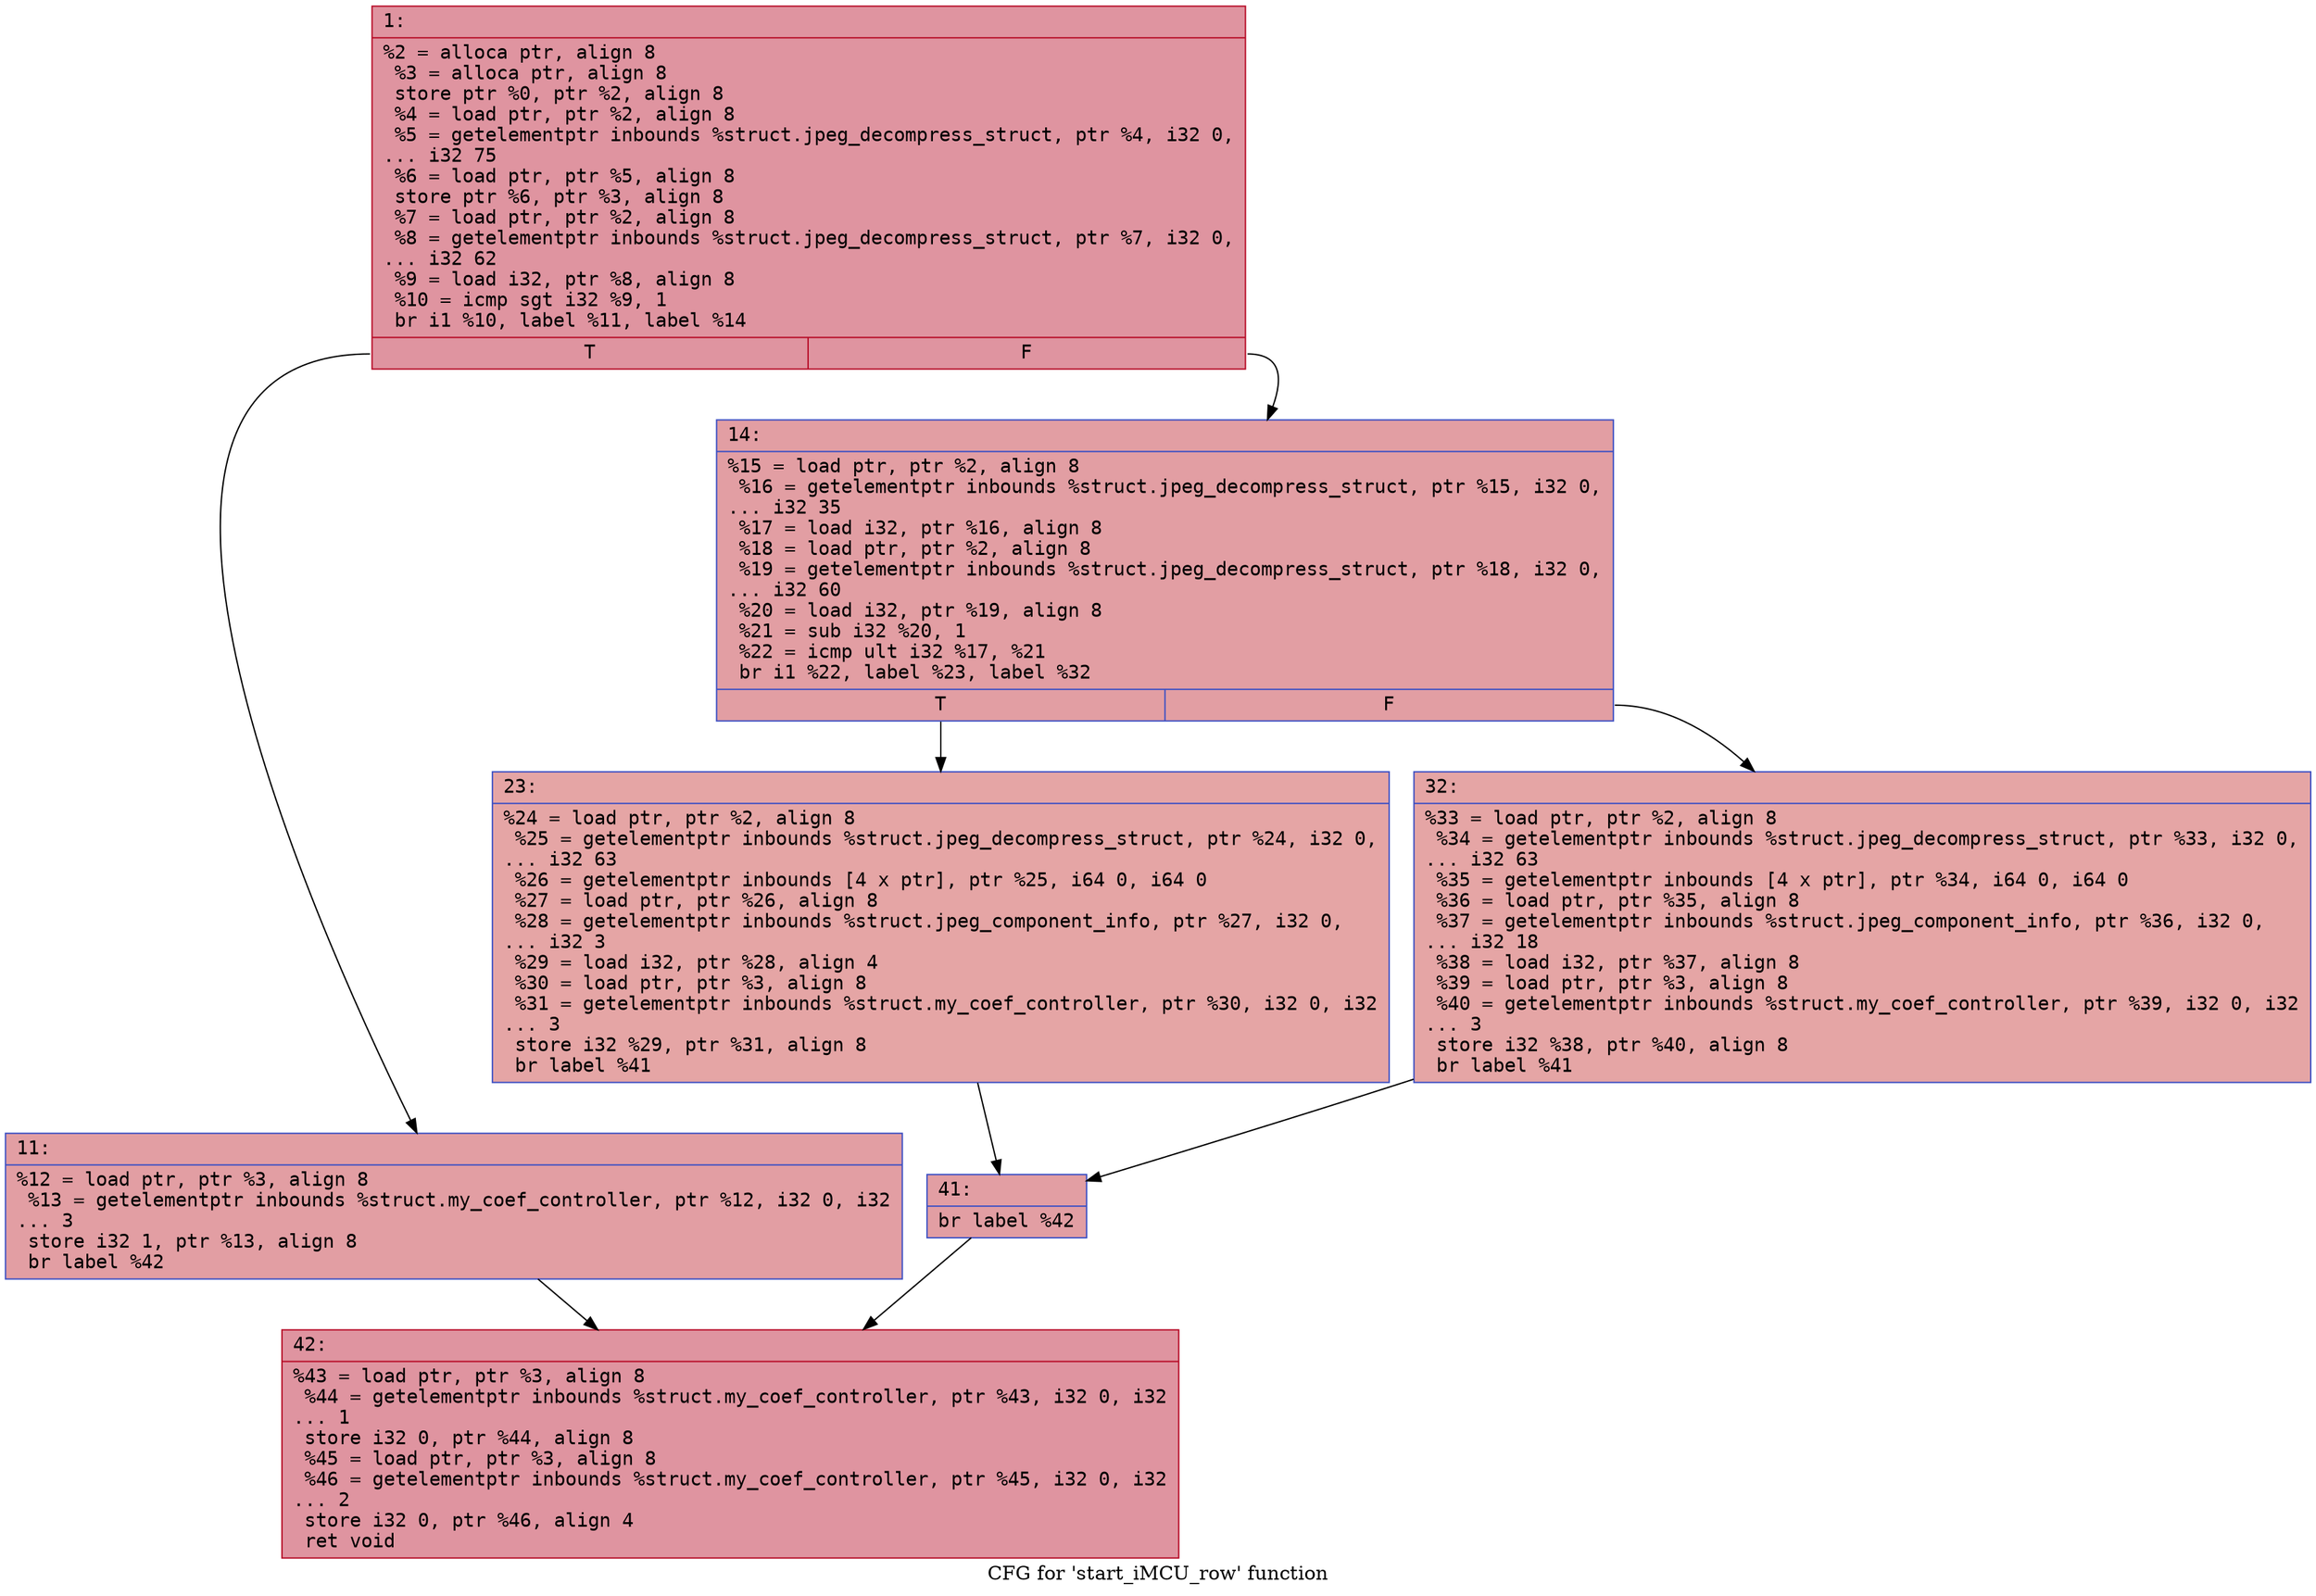 digraph "CFG for 'start_iMCU_row' function" {
	label="CFG for 'start_iMCU_row' function";

	Node0x6000012547d0 [shape=record,color="#b70d28ff", style=filled, fillcolor="#b70d2870" fontname="Courier",label="{1:\l|  %2 = alloca ptr, align 8\l  %3 = alloca ptr, align 8\l  store ptr %0, ptr %2, align 8\l  %4 = load ptr, ptr %2, align 8\l  %5 = getelementptr inbounds %struct.jpeg_decompress_struct, ptr %4, i32 0,\l... i32 75\l  %6 = load ptr, ptr %5, align 8\l  store ptr %6, ptr %3, align 8\l  %7 = load ptr, ptr %2, align 8\l  %8 = getelementptr inbounds %struct.jpeg_decompress_struct, ptr %7, i32 0,\l... i32 62\l  %9 = load i32, ptr %8, align 8\l  %10 = icmp sgt i32 %9, 1\l  br i1 %10, label %11, label %14\l|{<s0>T|<s1>F}}"];
	Node0x6000012547d0:s0 -> Node0x600001254820[tooltip="1 -> 11\nProbability 50.00%" ];
	Node0x6000012547d0:s1 -> Node0x600001254870[tooltip="1 -> 14\nProbability 50.00%" ];
	Node0x600001254820 [shape=record,color="#3d50c3ff", style=filled, fillcolor="#be242e70" fontname="Courier",label="{11:\l|  %12 = load ptr, ptr %3, align 8\l  %13 = getelementptr inbounds %struct.my_coef_controller, ptr %12, i32 0, i32\l... 3\l  store i32 1, ptr %13, align 8\l  br label %42\l}"];
	Node0x600001254820 -> Node0x6000012549b0[tooltip="11 -> 42\nProbability 100.00%" ];
	Node0x600001254870 [shape=record,color="#3d50c3ff", style=filled, fillcolor="#be242e70" fontname="Courier",label="{14:\l|  %15 = load ptr, ptr %2, align 8\l  %16 = getelementptr inbounds %struct.jpeg_decompress_struct, ptr %15, i32 0,\l... i32 35\l  %17 = load i32, ptr %16, align 8\l  %18 = load ptr, ptr %2, align 8\l  %19 = getelementptr inbounds %struct.jpeg_decompress_struct, ptr %18, i32 0,\l... i32 60\l  %20 = load i32, ptr %19, align 8\l  %21 = sub i32 %20, 1\l  %22 = icmp ult i32 %17, %21\l  br i1 %22, label %23, label %32\l|{<s0>T|<s1>F}}"];
	Node0x600001254870:s0 -> Node0x6000012548c0[tooltip="14 -> 23\nProbability 50.00%" ];
	Node0x600001254870:s1 -> Node0x600001254910[tooltip="14 -> 32\nProbability 50.00%" ];
	Node0x6000012548c0 [shape=record,color="#3d50c3ff", style=filled, fillcolor="#c5333470" fontname="Courier",label="{23:\l|  %24 = load ptr, ptr %2, align 8\l  %25 = getelementptr inbounds %struct.jpeg_decompress_struct, ptr %24, i32 0,\l... i32 63\l  %26 = getelementptr inbounds [4 x ptr], ptr %25, i64 0, i64 0\l  %27 = load ptr, ptr %26, align 8\l  %28 = getelementptr inbounds %struct.jpeg_component_info, ptr %27, i32 0,\l... i32 3\l  %29 = load i32, ptr %28, align 4\l  %30 = load ptr, ptr %3, align 8\l  %31 = getelementptr inbounds %struct.my_coef_controller, ptr %30, i32 0, i32\l... 3\l  store i32 %29, ptr %31, align 8\l  br label %41\l}"];
	Node0x6000012548c0 -> Node0x600001254960[tooltip="23 -> 41\nProbability 100.00%" ];
	Node0x600001254910 [shape=record,color="#3d50c3ff", style=filled, fillcolor="#c5333470" fontname="Courier",label="{32:\l|  %33 = load ptr, ptr %2, align 8\l  %34 = getelementptr inbounds %struct.jpeg_decompress_struct, ptr %33, i32 0,\l... i32 63\l  %35 = getelementptr inbounds [4 x ptr], ptr %34, i64 0, i64 0\l  %36 = load ptr, ptr %35, align 8\l  %37 = getelementptr inbounds %struct.jpeg_component_info, ptr %36, i32 0,\l... i32 18\l  %38 = load i32, ptr %37, align 8\l  %39 = load ptr, ptr %3, align 8\l  %40 = getelementptr inbounds %struct.my_coef_controller, ptr %39, i32 0, i32\l... 3\l  store i32 %38, ptr %40, align 8\l  br label %41\l}"];
	Node0x600001254910 -> Node0x600001254960[tooltip="32 -> 41\nProbability 100.00%" ];
	Node0x600001254960 [shape=record,color="#3d50c3ff", style=filled, fillcolor="#be242e70" fontname="Courier",label="{41:\l|  br label %42\l}"];
	Node0x600001254960 -> Node0x6000012549b0[tooltip="41 -> 42\nProbability 100.00%" ];
	Node0x6000012549b0 [shape=record,color="#b70d28ff", style=filled, fillcolor="#b70d2870" fontname="Courier",label="{42:\l|  %43 = load ptr, ptr %3, align 8\l  %44 = getelementptr inbounds %struct.my_coef_controller, ptr %43, i32 0, i32\l... 1\l  store i32 0, ptr %44, align 8\l  %45 = load ptr, ptr %3, align 8\l  %46 = getelementptr inbounds %struct.my_coef_controller, ptr %45, i32 0, i32\l... 2\l  store i32 0, ptr %46, align 4\l  ret void\l}"];
}
